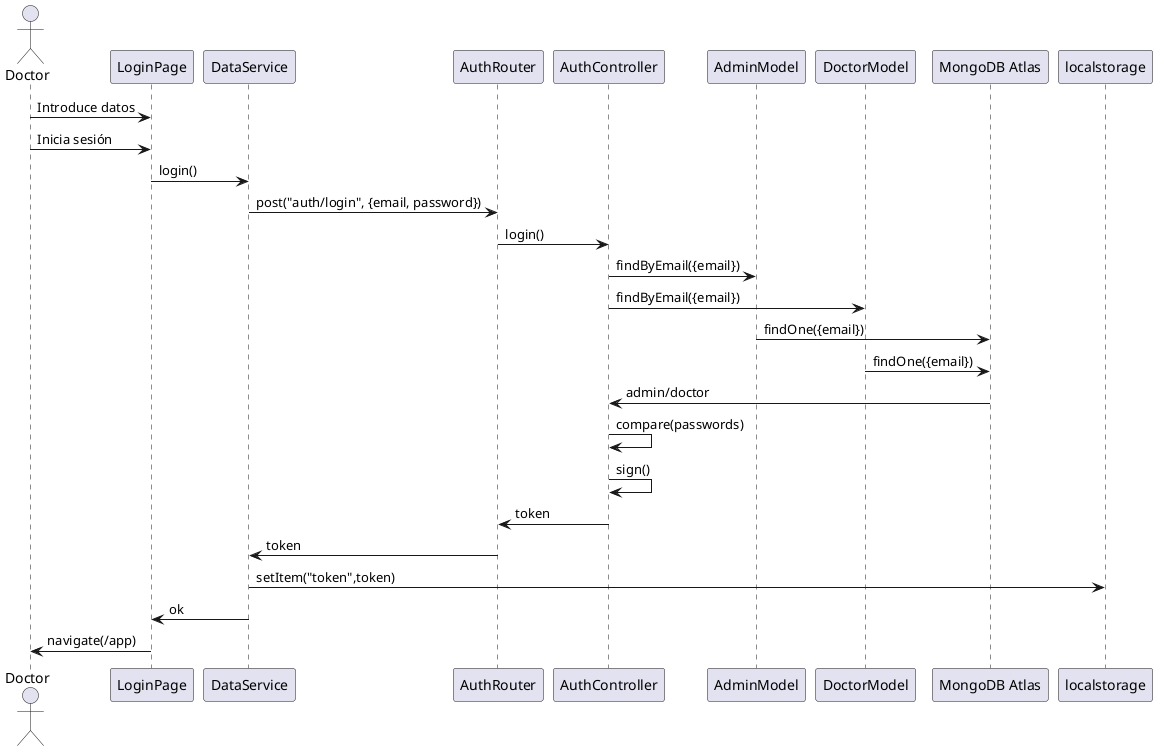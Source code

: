 @startuml
actor Doctor

Doctor -> LoginPage: Introduce datos
Doctor -> LoginPage: Inicia sesión

LoginPage -> DataService: login()
DataService -> AuthRouter: post("auth/login", {email, password})

AuthRouter -> AuthController : login()
AuthController -> AdminModel : findByEmail({email})
AuthController -> DoctorModel : findByEmail({email})

AdminModel -> "MongoDB Atlas" : findOne({email})
DoctorModel -> "MongoDB Atlas" : findOne({email})

"MongoDB Atlas" -> AuthController : admin/doctor

AuthController -> AuthController : compare(passwords)

AuthController -> AuthController : sign()
AuthController -> AuthRouter : token
AuthRouter -> DataService : token

DataService -> localstorage : setItem("token",token)
DataService -> LoginPage : ok

LoginPage -> Doctor : navigate(/app)

@enduml
